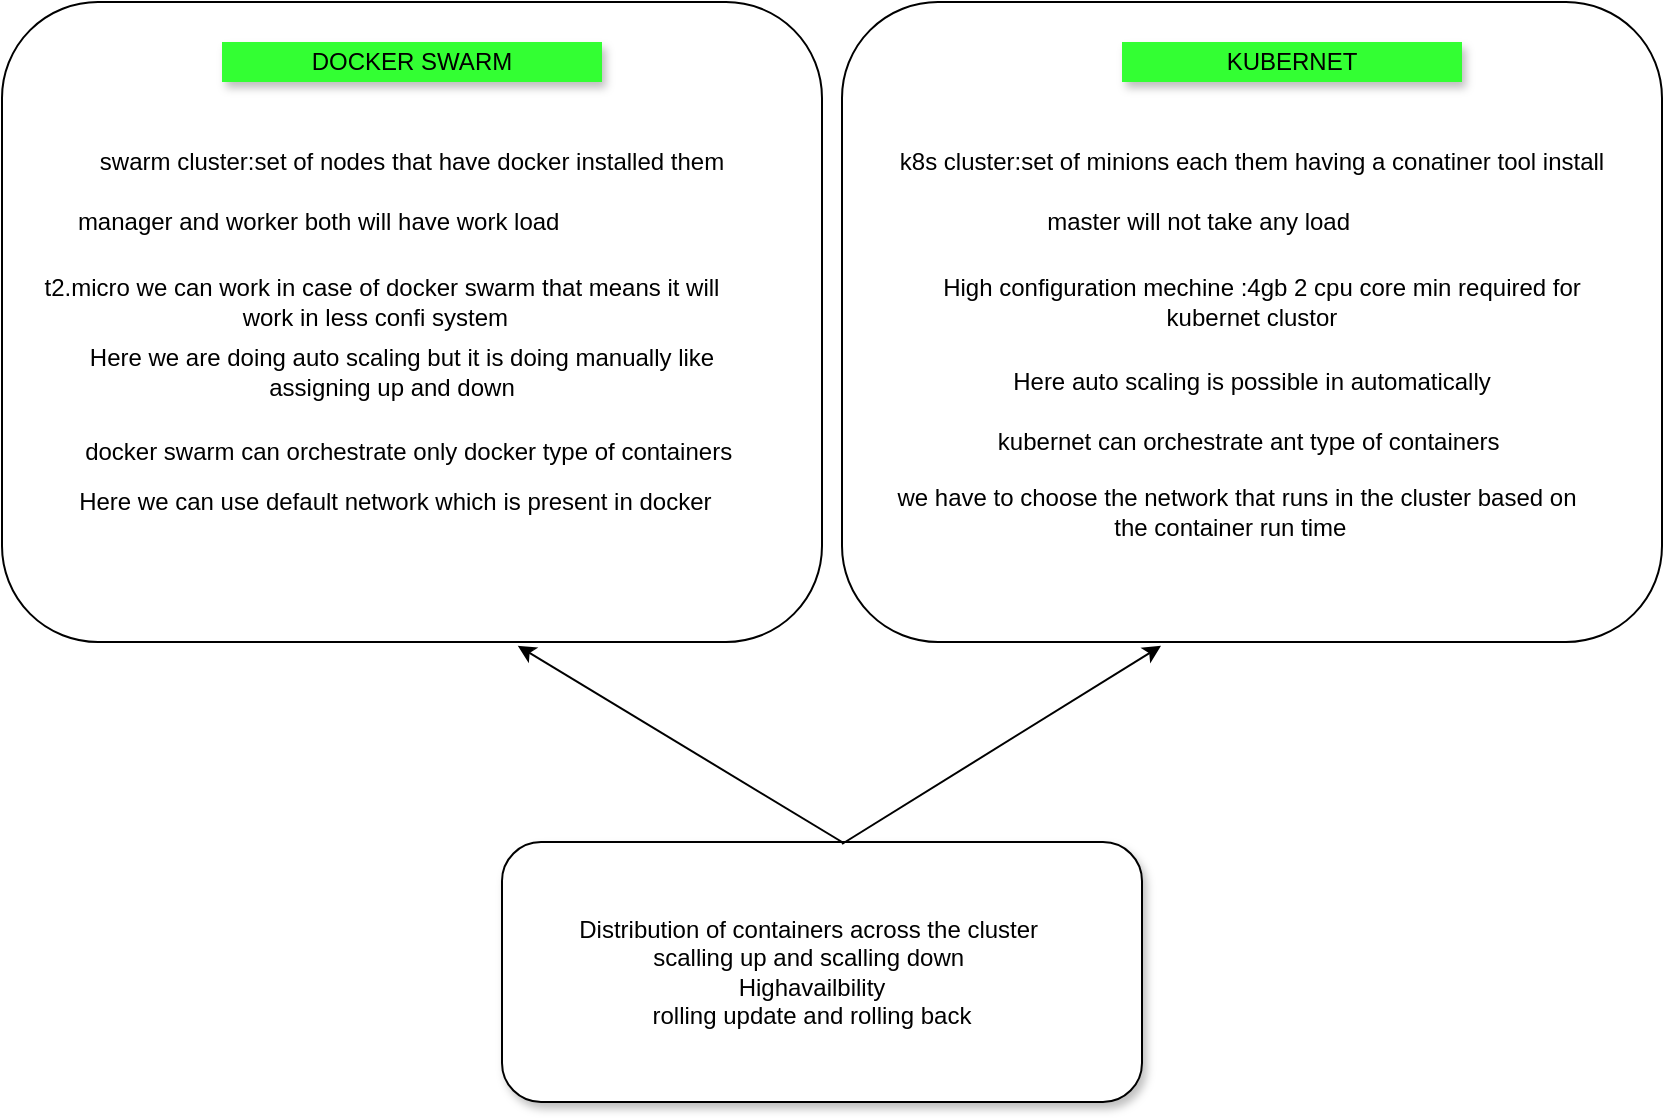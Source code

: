 <mxfile version="14.8.5" type="github">
  <diagram id="TrClBFL4rAFNl2b7ktLQ" name="Page-1">
    <mxGraphModel dx="1108" dy="482" grid="1" gridSize="10" guides="1" tooltips="1" connect="1" arrows="1" fold="1" page="1" pageScale="1" pageWidth="850" pageHeight="1100" math="0" shadow="0">
      <root>
        <mxCell id="0" />
        <mxCell id="1" parent="0" />
        <mxCell id="OkLDoi_2dcPa73barFD--1" value="" style="rounded=1;whiteSpace=wrap;html=1;" vertex="1" parent="1">
          <mxGeometry x="10" y="50" width="410" height="320" as="geometry" />
        </mxCell>
        <mxCell id="OkLDoi_2dcPa73barFD--4" value="" style="rounded=1;whiteSpace=wrap;html=1;" vertex="1" parent="1">
          <mxGeometry x="430" y="50" width="410" height="320" as="geometry" />
        </mxCell>
        <mxCell id="OkLDoi_2dcPa73barFD--5" value="DOCKER SWARM" style="text;html=1;strokeColor=none;fillColor=#33FF33;align=center;verticalAlign=middle;whiteSpace=wrap;rounded=0;shadow=1;" vertex="1" parent="1">
          <mxGeometry x="120" y="70" width="190" height="20" as="geometry" />
        </mxCell>
        <mxCell id="OkLDoi_2dcPa73barFD--6" value="KUBERNET" style="text;html=1;strokeColor=none;fillColor=#33FF33;align=center;verticalAlign=middle;whiteSpace=wrap;rounded=0;shadow=1;" vertex="1" parent="1">
          <mxGeometry x="570" y="70" width="170" height="20" as="geometry" />
        </mxCell>
        <mxCell id="OkLDoi_2dcPa73barFD--7" value="swarm cluster:set of nodes that have docker installed them" style="text;html=1;strokeColor=none;fillColor=none;align=center;verticalAlign=middle;whiteSpace=wrap;rounded=0;" vertex="1" parent="1">
          <mxGeometry x="45" y="110" width="340" height="40" as="geometry" />
        </mxCell>
        <mxCell id="OkLDoi_2dcPa73barFD--8" value="k8s cluster:set of minions each them having a conatiner tool install" style="text;html=1;strokeColor=none;fillColor=none;align=center;verticalAlign=middle;whiteSpace=wrap;rounded=0;" vertex="1" parent="1">
          <mxGeometry x="455" y="120" width="360" height="20" as="geometry" />
        </mxCell>
        <mxCell id="OkLDoi_2dcPa73barFD--9" value="manager and worker both will have work load&amp;nbsp;" style="text;html=1;strokeColor=none;fillColor=none;align=center;verticalAlign=middle;whiteSpace=wrap;rounded=0;" vertex="1" parent="1">
          <mxGeometry x="10" y="150" width="320" height="20" as="geometry" />
        </mxCell>
        <mxCell id="OkLDoi_2dcPa73barFD--10" value="master will not take any load&amp;nbsp;" style="text;html=1;strokeColor=none;fillColor=none;align=center;verticalAlign=middle;whiteSpace=wrap;rounded=0;" vertex="1" parent="1">
          <mxGeometry x="460" y="150" width="300" height="20" as="geometry" />
        </mxCell>
        <mxCell id="OkLDoi_2dcPa73barFD--11" value="t2.micro we can work in case of docker swarm that means it will work in less confi system&amp;nbsp;&amp;nbsp;" style="text;html=1;strokeColor=none;fillColor=none;align=center;verticalAlign=middle;whiteSpace=wrap;rounded=0;" vertex="1" parent="1">
          <mxGeometry x="20" y="190" width="360" height="20" as="geometry" />
        </mxCell>
        <mxCell id="OkLDoi_2dcPa73barFD--12" value="High configuration mechine :4gb 2 cpu core min required for kubernet clustor&amp;nbsp; &amp;nbsp;" style="text;html=1;strokeColor=none;fillColor=none;align=center;verticalAlign=middle;whiteSpace=wrap;rounded=0;" vertex="1" parent="1">
          <mxGeometry x="460" y="190" width="360" height="20" as="geometry" />
        </mxCell>
        <mxCell id="OkLDoi_2dcPa73barFD--13" value="Here we are doing auto scaling but it is doing manually like assigning up and down&amp;nbsp; &amp;nbsp;" style="text;html=1;strokeColor=none;fillColor=none;align=center;verticalAlign=middle;whiteSpace=wrap;rounded=0;" vertex="1" parent="1">
          <mxGeometry x="40" y="220" width="340" height="30" as="geometry" />
        </mxCell>
        <mxCell id="OkLDoi_2dcPa73barFD--14" value="&amp;nbsp;Here auto scaling is possible in automatically&amp;nbsp;" style="text;html=1;strokeColor=none;fillColor=none;align=center;verticalAlign=middle;whiteSpace=wrap;rounded=0;" vertex="1" parent="1">
          <mxGeometry x="460" y="230" width="350" height="20" as="geometry" />
        </mxCell>
        <mxCell id="OkLDoi_2dcPa73barFD--15" value="docker swarm can orchestrate only docker type of containers&amp;nbsp;" style="text;html=1;strokeColor=none;fillColor=none;align=center;verticalAlign=middle;whiteSpace=wrap;rounded=0;" vertex="1" parent="1">
          <mxGeometry x="40" y="260" width="350" height="30" as="geometry" />
        </mxCell>
        <mxCell id="OkLDoi_2dcPa73barFD--16" value="kubernet can orchestrate ant type of containers&amp;nbsp;" style="text;html=1;strokeColor=none;fillColor=none;align=center;verticalAlign=middle;whiteSpace=wrap;rounded=0;" vertex="1" parent="1">
          <mxGeometry x="470" y="260" width="330" height="20" as="geometry" />
        </mxCell>
        <mxCell id="OkLDoi_2dcPa73barFD--17" value="Here we can use default network which is present in docker&amp;nbsp;&amp;nbsp;" style="text;html=1;strokeColor=none;fillColor=none;align=center;verticalAlign=middle;whiteSpace=wrap;rounded=0;" vertex="1" parent="1">
          <mxGeometry x="40" y="290" width="340" height="20" as="geometry" />
        </mxCell>
        <mxCell id="OkLDoi_2dcPa73barFD--18" value="we have to choose the network that runs in the cluster based on the container run time&amp;nbsp;&amp;nbsp;" style="text;html=1;strokeColor=none;fillColor=none;align=center;verticalAlign=middle;whiteSpace=wrap;rounded=0;" vertex="1" parent="1">
          <mxGeometry x="455" y="290" width="345" height="30" as="geometry" />
        </mxCell>
        <mxCell id="OkLDoi_2dcPa73barFD--40" style="edgeStyle=orthogonalEdgeStyle;rounded=0;orthogonalLoop=1;jettySize=auto;html=1;exitX=0.75;exitY=0;exitDx=0;exitDy=0;entryX=0.815;entryY=0;entryDx=0;entryDy=0;entryPerimeter=0;" edge="1" parent="1" source="OkLDoi_2dcPa73barFD--36" target="OkLDoi_2dcPa73barFD--37">
          <mxGeometry relative="1" as="geometry" />
        </mxCell>
        <mxCell id="OkLDoi_2dcPa73barFD--36" value="" style="rounded=1;whiteSpace=wrap;html=1;shadow=1;fillColor=#FFFFFF;" vertex="1" parent="1">
          <mxGeometry x="260" y="470" width="320" height="130" as="geometry" />
        </mxCell>
        <mxCell id="OkLDoi_2dcPa73barFD--37" value="Distribution of containers across the cluster&amp;nbsp;&lt;br&gt;scalling up and scalling down&amp;nbsp;&lt;br&gt;Highavailbility&lt;br&gt;rolling update and rolling back" style="text;html=1;strokeColor=none;fillColor=none;align=center;verticalAlign=middle;whiteSpace=wrap;rounded=0;shadow=1;" vertex="1" parent="1">
          <mxGeometry x="280" y="490" width="270" height="90" as="geometry" />
        </mxCell>
        <mxCell id="OkLDoi_2dcPa73barFD--38" value="" style="endArrow=classic;html=1;entryX=0.629;entryY=1.006;entryDx=0;entryDy=0;entryPerimeter=0;" edge="1" parent="1" target="OkLDoi_2dcPa73barFD--1">
          <mxGeometry width="50" height="50" relative="1" as="geometry">
            <mxPoint x="430" y="470" as="sourcePoint" />
            <mxPoint x="270" y="380" as="targetPoint" />
          </mxGeometry>
        </mxCell>
        <mxCell id="OkLDoi_2dcPa73barFD--39" value="" style="endArrow=classic;html=1;entryX=0.629;entryY=1.006;entryDx=0;entryDy=0;entryPerimeter=0;" edge="1" parent="1">
          <mxGeometry width="50" height="50" relative="1" as="geometry">
            <mxPoint x="430" y="471" as="sourcePoint" />
            <mxPoint x="589.51" y="371.92" as="targetPoint" />
          </mxGeometry>
        </mxCell>
      </root>
    </mxGraphModel>
  </diagram>
</mxfile>
